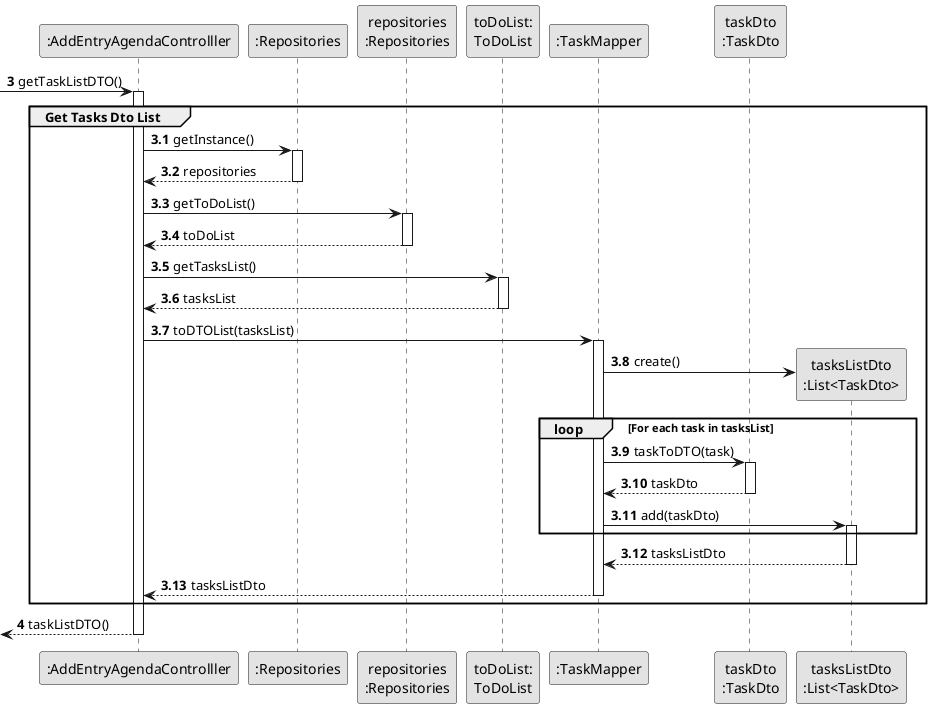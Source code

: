 @startuml
skinparam monochrome true
skinparam packageStyle rectangle
skinparam shadowing false

autonumber

'hide footbox

participant ":AddEntryAgendaControlller" as CTRL
participant ":Repositories" as REP
participant "repositories\n:Repositories" as REPS
participant "toDoList:\nToDoList" as toDoList
participant ":TaskMapper" as taskMAPPER
participant "taskDto\n:TaskDto" as taskDTO
participant "tasksListDto\n:List<TaskDto>" as taskListDTO

autonumber 3

 -> CTRL : getTaskListDTO()
autonumber 3.1
activate CTRL
    group Get Tasks Dto List

            CTRL -> REP : getInstance()
            activate REP

            REP --> CTRL: repositories
            deactivate REP

            CTRL -> REPS : getToDoList()
            activate REPS

            REPS --> CTRL: toDoList
            deactivate REPS

            CTRL -> toDoList: getTasksList()
            activate toDoList

            toDoList --> CTRL : tasksList
            deactivate toDoList

            CTRL -> taskMAPPER: toDTOList(tasksList)
            activate taskMAPPER

                taskMAPPER -> taskListDTO** : create()

                loop For each task in tasksList

                taskMAPPER -> taskDTO: taskToDTO(task)
                activate taskDTO

                taskDTO --> taskMAPPER: taskDto
                deactivate taskDTO

                taskMAPPER -> taskListDTO: add(taskDto)
                activate taskListDTO

                end

                taskListDTO --> taskMAPPER: tasksListDto
                deactivate taskListDTO

            taskMAPPER --> CTRL : tasksListDto
            deactivate taskMAPPER

    end
    autonumber 4
    <-- CTRL  : taskListDTO()
deactivate CTRL

@enduml